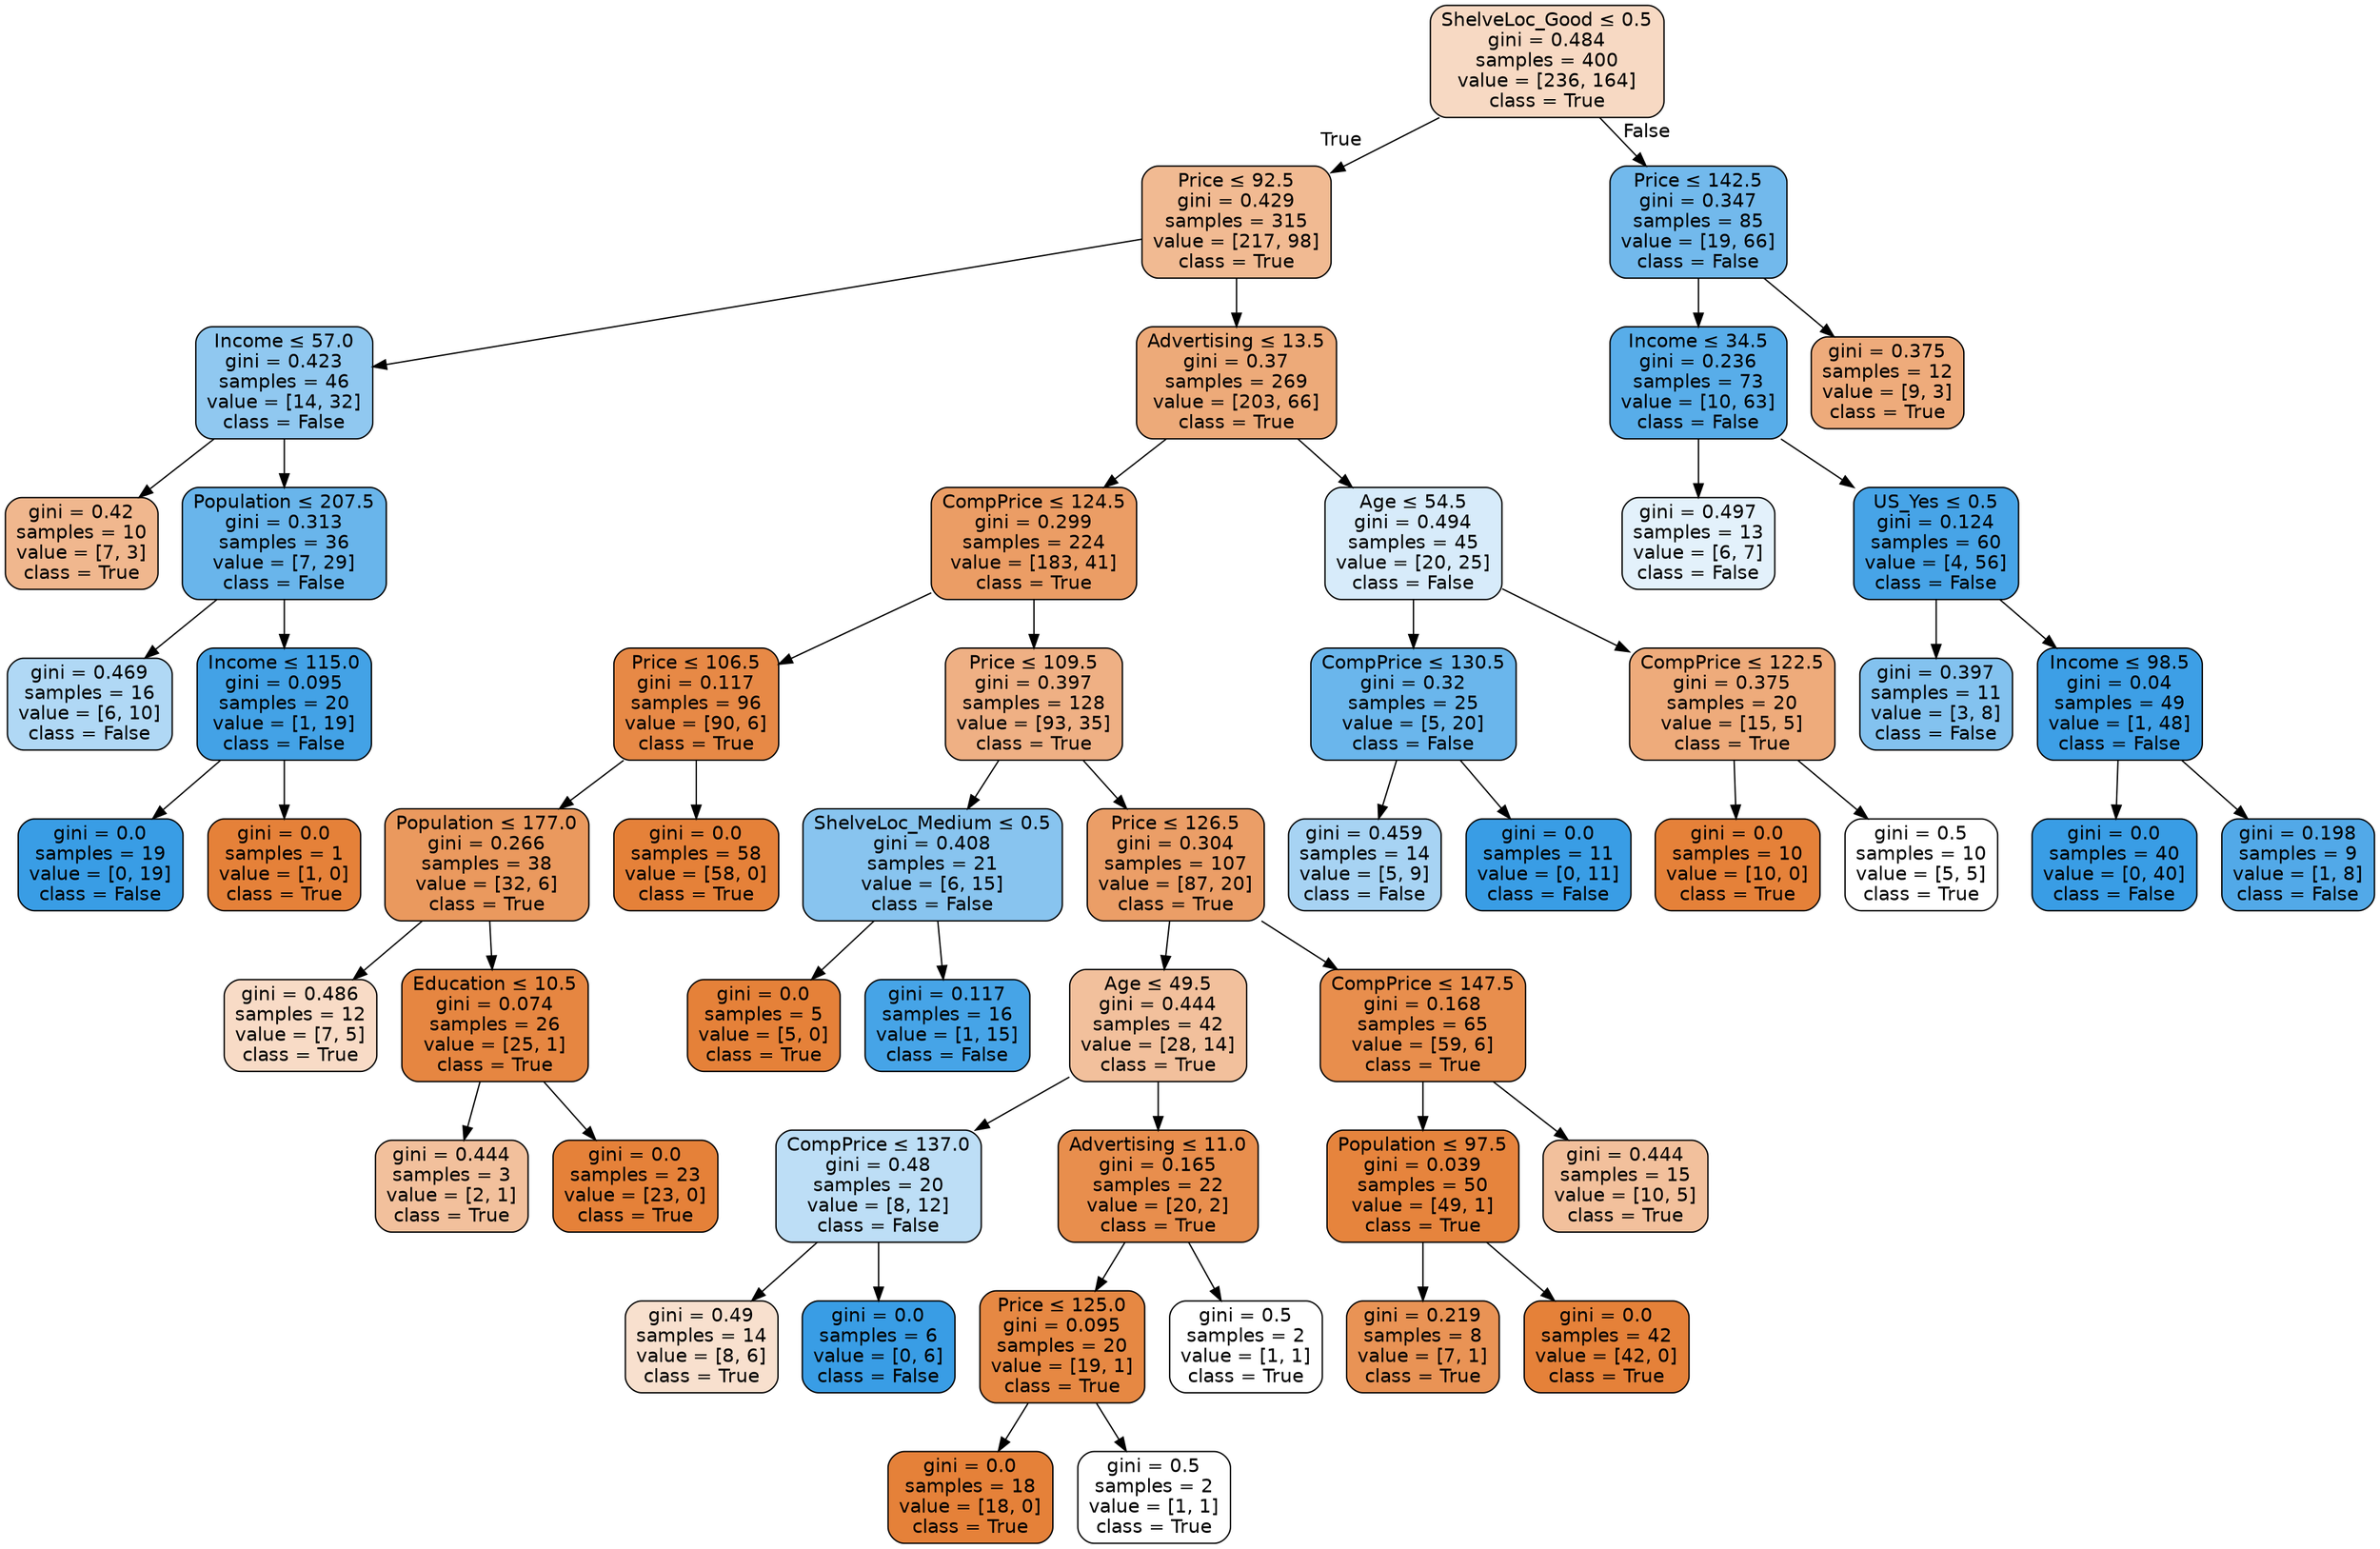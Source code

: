 digraph Tree {
node [shape=box, style="filled, rounded", color="black", fontname=helvetica] ;
edge [fontname=helvetica] ;
0 [label=<ShelveLoc_Good &le; 0.5<br/>gini = 0.484<br/>samples = 400<br/>value = [236, 164]<br/>class = True>, fillcolor="#f7d9c3"] ;
1 [label=<Price &le; 92.5<br/>gini = 0.429<br/>samples = 315<br/>value = [217, 98]<br/>class = True>, fillcolor="#f1ba92"] ;
0 -> 1 [labeldistance=2.5, labelangle=45, headlabel="True"] ;
2 [label=<Income &le; 57.0<br/>gini = 0.423<br/>samples = 46<br/>value = [14, 32]<br/>class = False>, fillcolor="#90c8f0"] ;
1 -> 2 ;
3 [label=<gini = 0.42<br/>samples = 10<br/>value = [7, 3]<br/>class = True>, fillcolor="#f0b78e"] ;
2 -> 3 ;
4 [label=<Population &le; 207.5<br/>gini = 0.313<br/>samples = 36<br/>value = [7, 29]<br/>class = False>, fillcolor="#69b5eb"] ;
2 -> 4 ;
5 [label=<gini = 0.469<br/>samples = 16<br/>value = [6, 10]<br/>class = False>, fillcolor="#b0d8f5"] ;
4 -> 5 ;
6 [label=<Income &le; 115.0<br/>gini = 0.095<br/>samples = 20<br/>value = [1, 19]<br/>class = False>, fillcolor="#43a2e6"] ;
4 -> 6 ;
7 [label=<gini = 0.0<br/>samples = 19<br/>value = [0, 19]<br/>class = False>, fillcolor="#399de5"] ;
6 -> 7 ;
8 [label=<gini = 0.0<br/>samples = 1<br/>value = [1, 0]<br/>class = True>, fillcolor="#e58139"] ;
6 -> 8 ;
9 [label=<Advertising &le; 13.5<br/>gini = 0.37<br/>samples = 269<br/>value = [203, 66]<br/>class = True>, fillcolor="#edaa79"] ;
1 -> 9 ;
10 [label=<CompPrice &le; 124.5<br/>gini = 0.299<br/>samples = 224<br/>value = [183, 41]<br/>class = True>, fillcolor="#eb9d65"] ;
9 -> 10 ;
11 [label=<Price &le; 106.5<br/>gini = 0.117<br/>samples = 96<br/>value = [90, 6]<br/>class = True>, fillcolor="#e78946"] ;
10 -> 11 ;
12 [label=<Population &le; 177.0<br/>gini = 0.266<br/>samples = 38<br/>value = [32, 6]<br/>class = True>, fillcolor="#ea995e"] ;
11 -> 12 ;
13 [label=<gini = 0.486<br/>samples = 12<br/>value = [7, 5]<br/>class = True>, fillcolor="#f8dbc6"] ;
12 -> 13 ;
14 [label=<Education &le; 10.5<br/>gini = 0.074<br/>samples = 26<br/>value = [25, 1]<br/>class = True>, fillcolor="#e68641"] ;
12 -> 14 ;
15 [label=<gini = 0.444<br/>samples = 3<br/>value = [2, 1]<br/>class = True>, fillcolor="#f2c09c"] ;
14 -> 15 ;
16 [label=<gini = 0.0<br/>samples = 23<br/>value = [23, 0]<br/>class = True>, fillcolor="#e58139"] ;
14 -> 16 ;
17 [label=<gini = 0.0<br/>samples = 58<br/>value = [58, 0]<br/>class = True>, fillcolor="#e58139"] ;
11 -> 17 ;
18 [label=<Price &le; 109.5<br/>gini = 0.397<br/>samples = 128<br/>value = [93, 35]<br/>class = True>, fillcolor="#efb084"] ;
10 -> 18 ;
19 [label=<ShelveLoc_Medium &le; 0.5<br/>gini = 0.408<br/>samples = 21<br/>value = [6, 15]<br/>class = False>, fillcolor="#88c4ef"] ;
18 -> 19 ;
20 [label=<gini = 0.0<br/>samples = 5<br/>value = [5, 0]<br/>class = True>, fillcolor="#e58139"] ;
19 -> 20 ;
21 [label=<gini = 0.117<br/>samples = 16<br/>value = [1, 15]<br/>class = False>, fillcolor="#46a4e7"] ;
19 -> 21 ;
22 [label=<Price &le; 126.5<br/>gini = 0.304<br/>samples = 107<br/>value = [87, 20]<br/>class = True>, fillcolor="#eb9e67"] ;
18 -> 22 ;
23 [label=<Age &le; 49.5<br/>gini = 0.444<br/>samples = 42<br/>value = [28, 14]<br/>class = True>, fillcolor="#f2c09c"] ;
22 -> 23 ;
24 [label=<CompPrice &le; 137.0<br/>gini = 0.48<br/>samples = 20<br/>value = [8, 12]<br/>class = False>, fillcolor="#bddef6"] ;
23 -> 24 ;
25 [label=<gini = 0.49<br/>samples = 14<br/>value = [8, 6]<br/>class = True>, fillcolor="#f8e0ce"] ;
24 -> 25 ;
26 [label=<gini = 0.0<br/>samples = 6<br/>value = [0, 6]<br/>class = False>, fillcolor="#399de5"] ;
24 -> 26 ;
27 [label=<Advertising &le; 11.0<br/>gini = 0.165<br/>samples = 22<br/>value = [20, 2]<br/>class = True>, fillcolor="#e88e4d"] ;
23 -> 27 ;
28 [label=<Price &le; 125.0<br/>gini = 0.095<br/>samples = 20<br/>value = [19, 1]<br/>class = True>, fillcolor="#e68843"] ;
27 -> 28 ;
29 [label=<gini = 0.0<br/>samples = 18<br/>value = [18, 0]<br/>class = True>, fillcolor="#e58139"] ;
28 -> 29 ;
30 [label=<gini = 0.5<br/>samples = 2<br/>value = [1, 1]<br/>class = True>, fillcolor="#ffffff"] ;
28 -> 30 ;
31 [label=<gini = 0.5<br/>samples = 2<br/>value = [1, 1]<br/>class = True>, fillcolor="#ffffff"] ;
27 -> 31 ;
32 [label=<CompPrice &le; 147.5<br/>gini = 0.168<br/>samples = 65<br/>value = [59, 6]<br/>class = True>, fillcolor="#e88e4d"] ;
22 -> 32 ;
33 [label=<Population &le; 97.5<br/>gini = 0.039<br/>samples = 50<br/>value = [49, 1]<br/>class = True>, fillcolor="#e6843d"] ;
32 -> 33 ;
34 [label=<gini = 0.219<br/>samples = 8<br/>value = [7, 1]<br/>class = True>, fillcolor="#e99355"] ;
33 -> 34 ;
35 [label=<gini = 0.0<br/>samples = 42<br/>value = [42, 0]<br/>class = True>, fillcolor="#e58139"] ;
33 -> 35 ;
36 [label=<gini = 0.444<br/>samples = 15<br/>value = [10, 5]<br/>class = True>, fillcolor="#f2c09c"] ;
32 -> 36 ;
37 [label=<Age &le; 54.5<br/>gini = 0.494<br/>samples = 45<br/>value = [20, 25]<br/>class = False>, fillcolor="#d7ebfa"] ;
9 -> 37 ;
38 [label=<CompPrice &le; 130.5<br/>gini = 0.32<br/>samples = 25<br/>value = [5, 20]<br/>class = False>, fillcolor="#6ab6ec"] ;
37 -> 38 ;
39 [label=<gini = 0.459<br/>samples = 14<br/>value = [5, 9]<br/>class = False>, fillcolor="#a7d3f3"] ;
38 -> 39 ;
40 [label=<gini = 0.0<br/>samples = 11<br/>value = [0, 11]<br/>class = False>, fillcolor="#399de5"] ;
38 -> 40 ;
41 [label=<CompPrice &le; 122.5<br/>gini = 0.375<br/>samples = 20<br/>value = [15, 5]<br/>class = True>, fillcolor="#eeab7b"] ;
37 -> 41 ;
42 [label=<gini = 0.0<br/>samples = 10<br/>value = [10, 0]<br/>class = True>, fillcolor="#e58139"] ;
41 -> 42 ;
43 [label=<gini = 0.5<br/>samples = 10<br/>value = [5, 5]<br/>class = True>, fillcolor="#ffffff"] ;
41 -> 43 ;
44 [label=<Price &le; 142.5<br/>gini = 0.347<br/>samples = 85<br/>value = [19, 66]<br/>class = False>, fillcolor="#72b9ec"] ;
0 -> 44 [labeldistance=2.5, labelangle=-45, headlabel="False"] ;
45 [label=<Income &le; 34.5<br/>gini = 0.236<br/>samples = 73<br/>value = [10, 63]<br/>class = False>, fillcolor="#58ade9"] ;
44 -> 45 ;
46 [label=<gini = 0.497<br/>samples = 13<br/>value = [6, 7]<br/>class = False>, fillcolor="#e3f1fb"] ;
45 -> 46 ;
47 [label=<US_Yes &le; 0.5<br/>gini = 0.124<br/>samples = 60<br/>value = [4, 56]<br/>class = False>, fillcolor="#47a4e7"] ;
45 -> 47 ;
48 [label=<gini = 0.397<br/>samples = 11<br/>value = [3, 8]<br/>class = False>, fillcolor="#83c2ef"] ;
47 -> 48 ;
49 [label=<Income &le; 98.5<br/>gini = 0.04<br/>samples = 49<br/>value = [1, 48]<br/>class = False>, fillcolor="#3d9fe6"] ;
47 -> 49 ;
50 [label=<gini = 0.0<br/>samples = 40<br/>value = [0, 40]<br/>class = False>, fillcolor="#399de5"] ;
49 -> 50 ;
51 [label=<gini = 0.198<br/>samples = 9<br/>value = [1, 8]<br/>class = False>, fillcolor="#52a9e8"] ;
49 -> 51 ;
52 [label=<gini = 0.375<br/>samples = 12<br/>value = [9, 3]<br/>class = True>, fillcolor="#eeab7b"] ;
44 -> 52 ;
}
